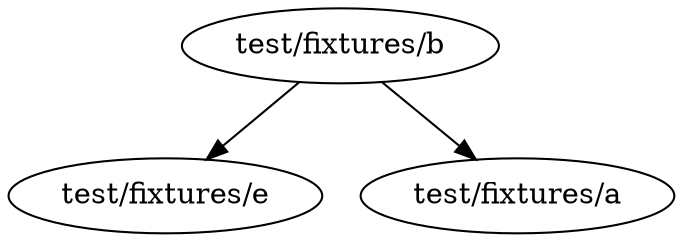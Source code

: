 digraph G {
  "test/fixtures/b";
  "test/fixtures/e";
  "test/fixtures/a";
  "test/fixtures/b" -> "test/fixtures/e";
  "test/fixtures/b" -> "test/fixtures/a";
}

